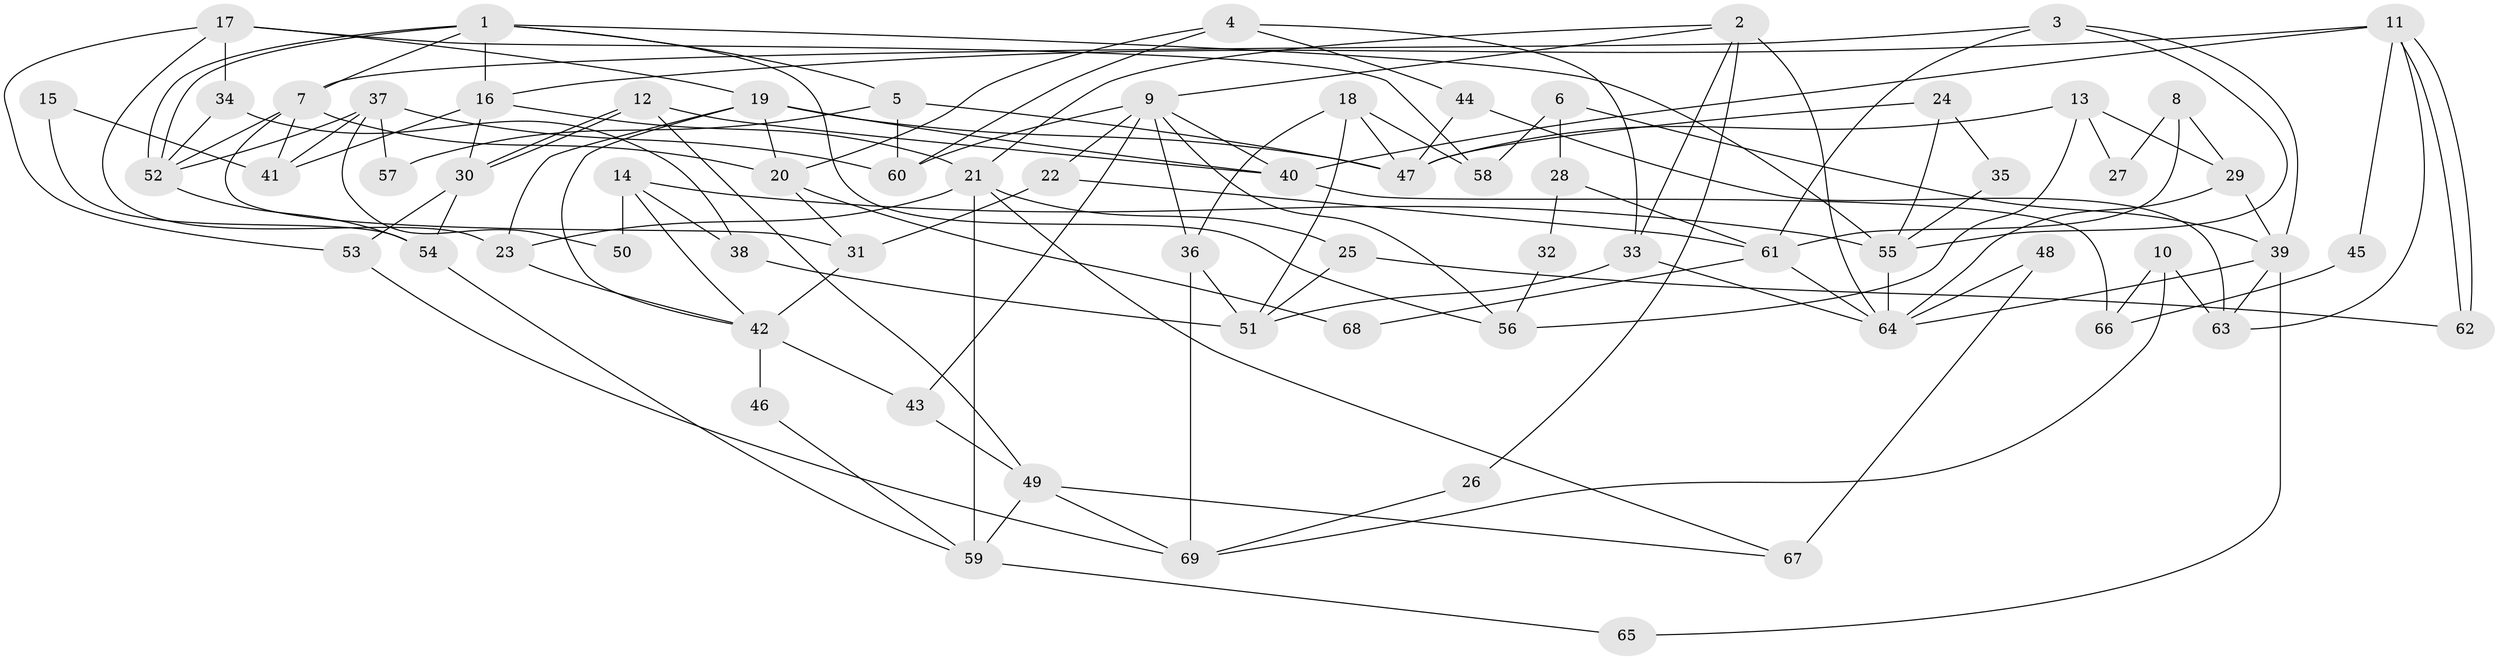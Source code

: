 // coarse degree distribution, {5: 0.18181818181818182, 4: 0.1590909090909091, 7: 0.09090909090909091, 6: 0.1590909090909091, 3: 0.1590909090909091, 8: 0.09090909090909091, 9: 0.022727272727272728, 2: 0.13636363636363635}
// Generated by graph-tools (version 1.1) at 2025/24/03/03/25 07:24:03]
// undirected, 69 vertices, 138 edges
graph export_dot {
graph [start="1"]
  node [color=gray90,style=filled];
  1;
  2;
  3;
  4;
  5;
  6;
  7;
  8;
  9;
  10;
  11;
  12;
  13;
  14;
  15;
  16;
  17;
  18;
  19;
  20;
  21;
  22;
  23;
  24;
  25;
  26;
  27;
  28;
  29;
  30;
  31;
  32;
  33;
  34;
  35;
  36;
  37;
  38;
  39;
  40;
  41;
  42;
  43;
  44;
  45;
  46;
  47;
  48;
  49;
  50;
  51;
  52;
  53;
  54;
  55;
  56;
  57;
  58;
  59;
  60;
  61;
  62;
  63;
  64;
  65;
  66;
  67;
  68;
  69;
  1 -- 52;
  1 -- 52;
  1 -- 16;
  1 -- 5;
  1 -- 7;
  1 -- 55;
  1 -- 56;
  2 -- 21;
  2 -- 33;
  2 -- 9;
  2 -- 26;
  2 -- 64;
  3 -- 61;
  3 -- 55;
  3 -- 7;
  3 -- 39;
  4 -- 33;
  4 -- 60;
  4 -- 20;
  4 -- 44;
  5 -- 60;
  5 -- 47;
  5 -- 57;
  6 -- 39;
  6 -- 58;
  6 -- 28;
  7 -- 20;
  7 -- 31;
  7 -- 41;
  7 -- 52;
  8 -- 61;
  8 -- 29;
  8 -- 27;
  9 -- 43;
  9 -- 22;
  9 -- 36;
  9 -- 40;
  9 -- 56;
  9 -- 60;
  10 -- 63;
  10 -- 69;
  10 -- 66;
  11 -- 62;
  11 -- 62;
  11 -- 63;
  11 -- 16;
  11 -- 40;
  11 -- 45;
  12 -- 30;
  12 -- 30;
  12 -- 40;
  12 -- 49;
  13 -- 47;
  13 -- 56;
  13 -- 27;
  13 -- 29;
  14 -- 55;
  14 -- 42;
  14 -- 38;
  14 -- 50;
  15 -- 41;
  15 -- 54;
  16 -- 30;
  16 -- 21;
  16 -- 41;
  17 -- 19;
  17 -- 23;
  17 -- 34;
  17 -- 53;
  17 -- 58;
  18 -- 47;
  18 -- 36;
  18 -- 51;
  18 -- 58;
  19 -- 20;
  19 -- 40;
  19 -- 23;
  19 -- 42;
  19 -- 47;
  20 -- 31;
  20 -- 68;
  21 -- 23;
  21 -- 25;
  21 -- 59;
  21 -- 67;
  22 -- 31;
  22 -- 61;
  23 -- 42;
  24 -- 55;
  24 -- 47;
  24 -- 35;
  25 -- 51;
  25 -- 62;
  26 -- 69;
  28 -- 61;
  28 -- 32;
  29 -- 39;
  29 -- 64;
  30 -- 53;
  30 -- 54;
  31 -- 42;
  32 -- 56;
  33 -- 51;
  33 -- 64;
  34 -- 52;
  34 -- 38;
  35 -- 55;
  36 -- 51;
  36 -- 69;
  37 -- 52;
  37 -- 41;
  37 -- 50;
  37 -- 57;
  37 -- 60;
  38 -- 51;
  39 -- 64;
  39 -- 63;
  39 -- 65;
  40 -- 66;
  42 -- 43;
  42 -- 46;
  43 -- 49;
  44 -- 47;
  44 -- 63;
  45 -- 66;
  46 -- 59;
  48 -- 64;
  48 -- 67;
  49 -- 59;
  49 -- 67;
  49 -- 69;
  52 -- 54;
  53 -- 69;
  54 -- 59;
  55 -- 64;
  59 -- 65;
  61 -- 64;
  61 -- 68;
}
